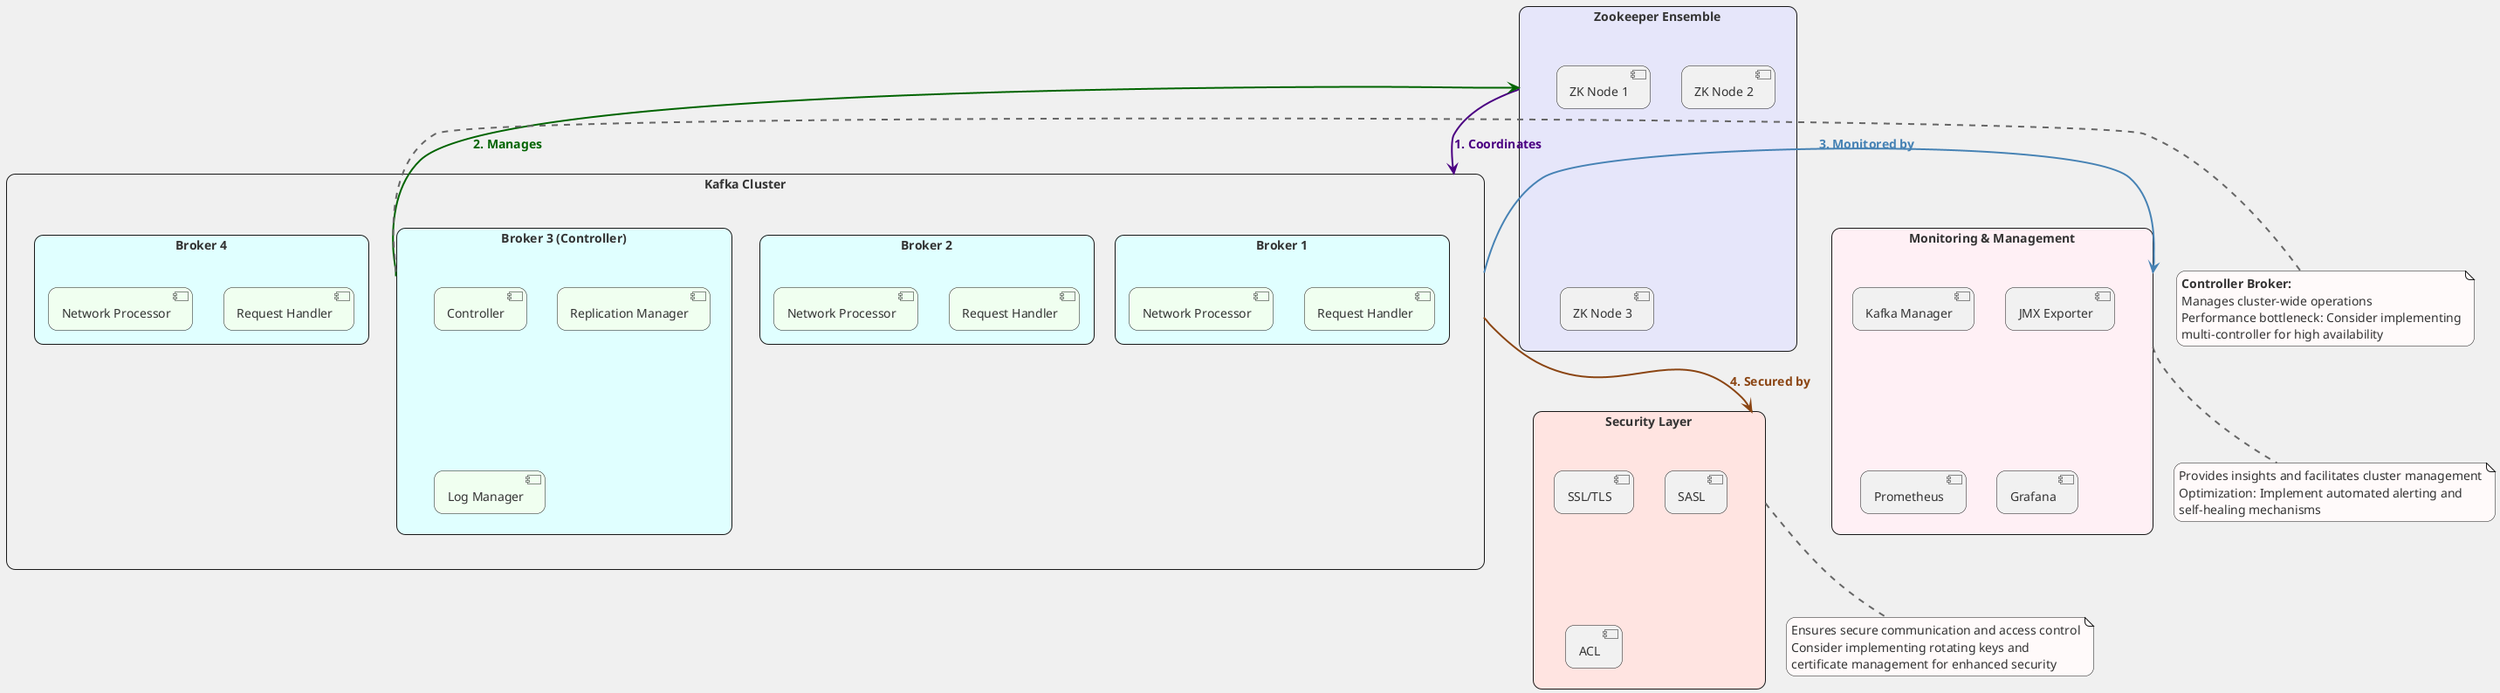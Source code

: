@startuml Kafka Cluster Architecture Overview
!pragma layout dot
skinparam backgroundColor #F0F0F0
skinparam defaultFontName Arial
skinparam defaultFontSize 14
skinparam defaultFontColor #333333
skinparam roundcorner 20
skinparam shadowing false
skinparam ArrowColor #666666
skinparam ArrowThickness 2
allowmixing

' Color definitions
!define ZOOKEEPER_COLOR E6E6FA
!define BROKER_COLOR E0FFFF
!define COMPONENT_COLOR F0FFF0
!define MONITORING_COLOR FFF0F5
!define SECURITY_COLOR FFE4E1

' Zookeeper Ensemble
rectangle "Zookeeper Ensemble" as ZK #ZOOKEEPER_COLOR {
    component "ZK Node 1" as ZK1
    component "ZK Node 2" as ZK2
    component "ZK Node 3" as ZK3
}

' Kafka Cluster
rectangle "Kafka Cluster" as KC {
    rectangle "Broker 1" as B1 #BROKER_COLOR {
        component "Request Handler" as RH1 #COMPONENT_COLOR
        component "Network Processor" as NP1 #COMPONENT_COLOR
    }
    rectangle "Broker 2" as B2 #BROKER_COLOR {
        component "Request Handler" as RH2 #COMPONENT_COLOR
        component "Network Processor" as NP2 #COMPONENT_COLOR
    }
    rectangle "Broker 3 (Controller)" as B3 #BROKER_COLOR {
        component "Controller" as CTRL #COMPONENT_COLOR
        component "Replication Manager" as RM #COMPONENT_COLOR
        component "Log Manager" as LM #COMPONENT_COLOR
    }
    rectangle "Broker 4" as B4 #BROKER_COLOR {
        component "Request Handler" as RH4 #COMPONENT_COLOR
        component "Network Processor" as NP4 #COMPONENT_COLOR
    }
}

' Monitoring & Management
rectangle "Monitoring & Management" as MM #MONITORING_COLOR {
    component "Kafka Manager" as KM
    component "JMX Exporter" as JMX
    component "Prometheus" as PROM
    component "Grafana" as GRAF
}

' Security Layer
rectangle "Security Layer" as SL #SECURITY_COLOR {
    component "SSL/TLS" as SSL
    component "SASL" as SASL
    component "ACL" as ACL
}

' Connections
ZK -[#4B0082,thickness=2]down-> KC : <color:#4B0082><b>1. Coordinates</b></color>
B3 -[#006400,thickness=2]up-> ZK : <color:#006400><b>2. Manages</b></color>
KC -[#4682B4,thickness=2]right-> MM : <color:#4682B4><b>3. Monitored by</b></color>
KC -[#8B4513,thickness=2]-> SL : <color:#8B4513><b>4. Secured by</b></color>

' Notes
note right of B3 #FFFAFA
  <b>Controller Broker:</b>
  Manages cluster-wide operations
  Performance bottleneck: Consider implementing
  multi-controller for high availability
end note

note bottom of MM #FFFAFA
  Provides insights and facilitates cluster management
  Optimization: Implement automated alerting and
  self-healing mechanisms
end note

note bottom of SL #FFFAFA
  Ensures secure communication and access control
  Consider implementing rotating keys and
  certificate management for enhanced security
end note

@enduml